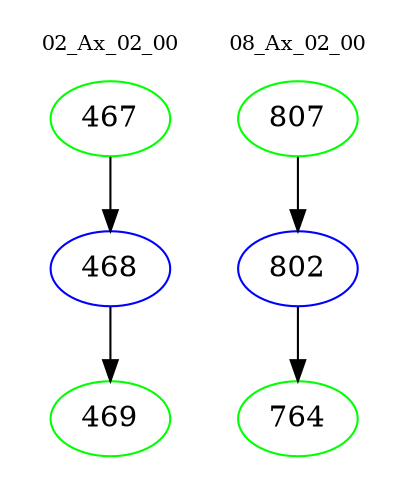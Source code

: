 digraph{
subgraph cluster_0 {
color = white
label = "02_Ax_02_00";
fontsize=10;
T0_467 [label="467", color="green"]
T0_467 -> T0_468 [color="black"]
T0_468 [label="468", color="blue"]
T0_468 -> T0_469 [color="black"]
T0_469 [label="469", color="green"]
}
subgraph cluster_1 {
color = white
label = "08_Ax_02_00";
fontsize=10;
T1_807 [label="807", color="green"]
T1_807 -> T1_802 [color="black"]
T1_802 [label="802", color="blue"]
T1_802 -> T1_764 [color="black"]
T1_764 [label="764", color="green"]
}
}
